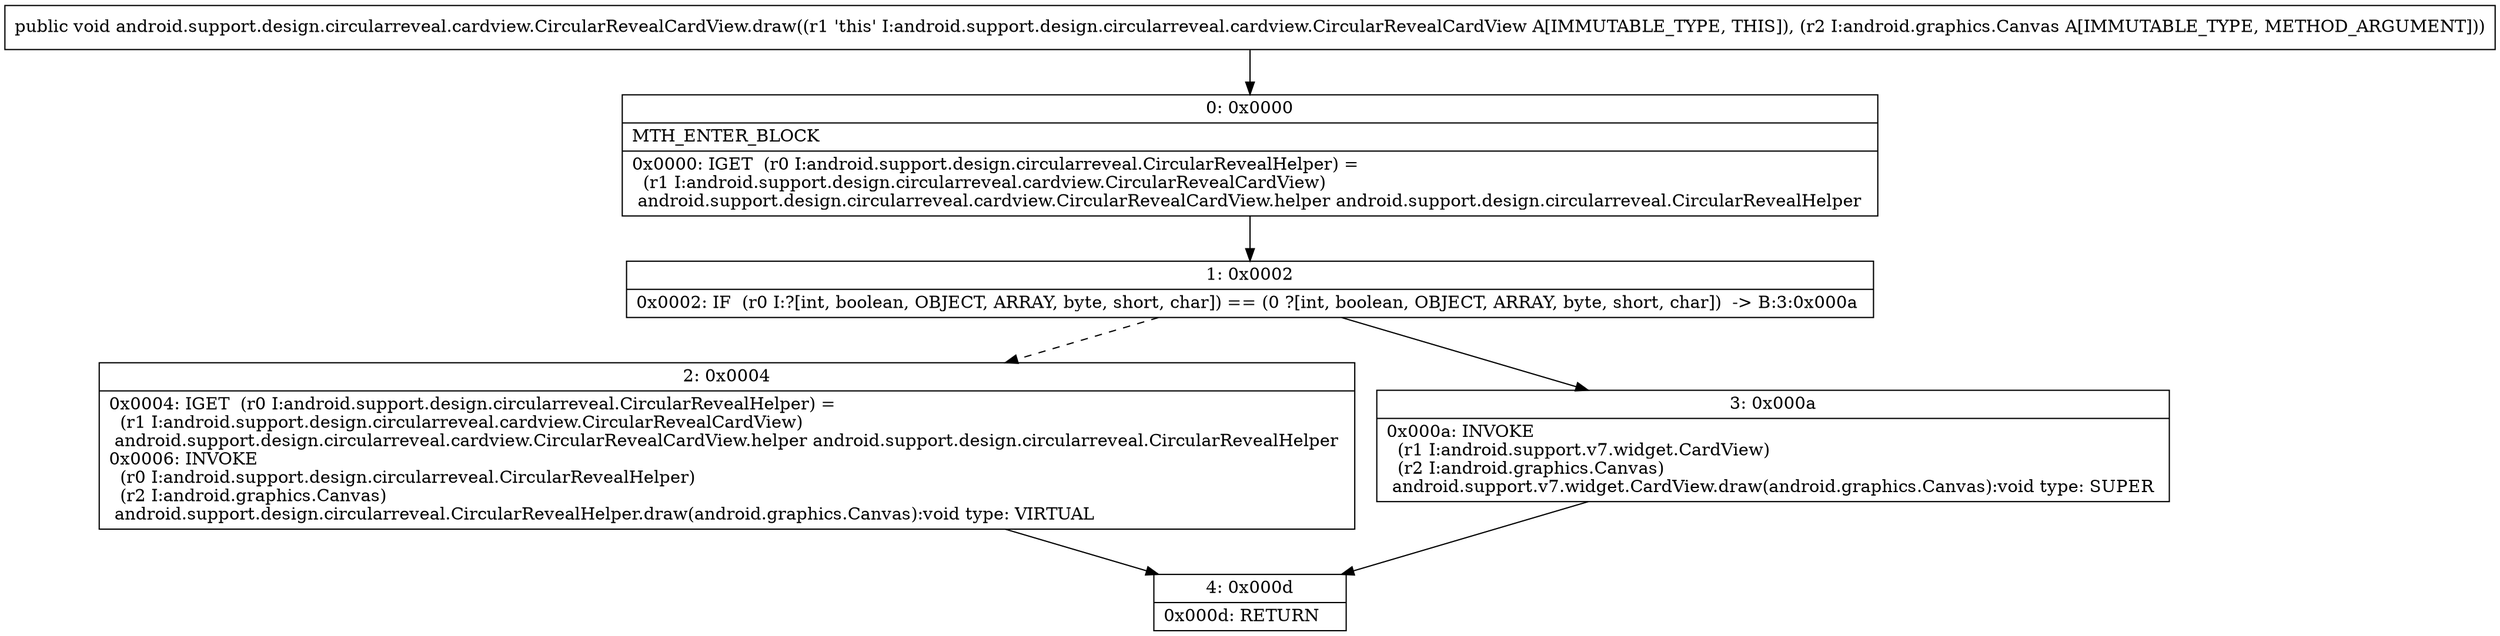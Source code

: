 digraph "CFG forandroid.support.design.circularreveal.cardview.CircularRevealCardView.draw(Landroid\/graphics\/Canvas;)V" {
Node_0 [shape=record,label="{0\:\ 0x0000|MTH_ENTER_BLOCK\l|0x0000: IGET  (r0 I:android.support.design.circularreveal.CircularRevealHelper) = \l  (r1 I:android.support.design.circularreveal.cardview.CircularRevealCardView)\l android.support.design.circularreveal.cardview.CircularRevealCardView.helper android.support.design.circularreveal.CircularRevealHelper \l}"];
Node_1 [shape=record,label="{1\:\ 0x0002|0x0002: IF  (r0 I:?[int, boolean, OBJECT, ARRAY, byte, short, char]) == (0 ?[int, boolean, OBJECT, ARRAY, byte, short, char])  \-\> B:3:0x000a \l}"];
Node_2 [shape=record,label="{2\:\ 0x0004|0x0004: IGET  (r0 I:android.support.design.circularreveal.CircularRevealHelper) = \l  (r1 I:android.support.design.circularreveal.cardview.CircularRevealCardView)\l android.support.design.circularreveal.cardview.CircularRevealCardView.helper android.support.design.circularreveal.CircularRevealHelper \l0x0006: INVOKE  \l  (r0 I:android.support.design.circularreveal.CircularRevealHelper)\l  (r2 I:android.graphics.Canvas)\l android.support.design.circularreveal.CircularRevealHelper.draw(android.graphics.Canvas):void type: VIRTUAL \l}"];
Node_3 [shape=record,label="{3\:\ 0x000a|0x000a: INVOKE  \l  (r1 I:android.support.v7.widget.CardView)\l  (r2 I:android.graphics.Canvas)\l android.support.v7.widget.CardView.draw(android.graphics.Canvas):void type: SUPER \l}"];
Node_4 [shape=record,label="{4\:\ 0x000d|0x000d: RETURN   \l}"];
MethodNode[shape=record,label="{public void android.support.design.circularreveal.cardview.CircularRevealCardView.draw((r1 'this' I:android.support.design.circularreveal.cardview.CircularRevealCardView A[IMMUTABLE_TYPE, THIS]), (r2 I:android.graphics.Canvas A[IMMUTABLE_TYPE, METHOD_ARGUMENT])) }"];
MethodNode -> Node_0;
Node_0 -> Node_1;
Node_1 -> Node_2[style=dashed];
Node_1 -> Node_3;
Node_2 -> Node_4;
Node_3 -> Node_4;
}

